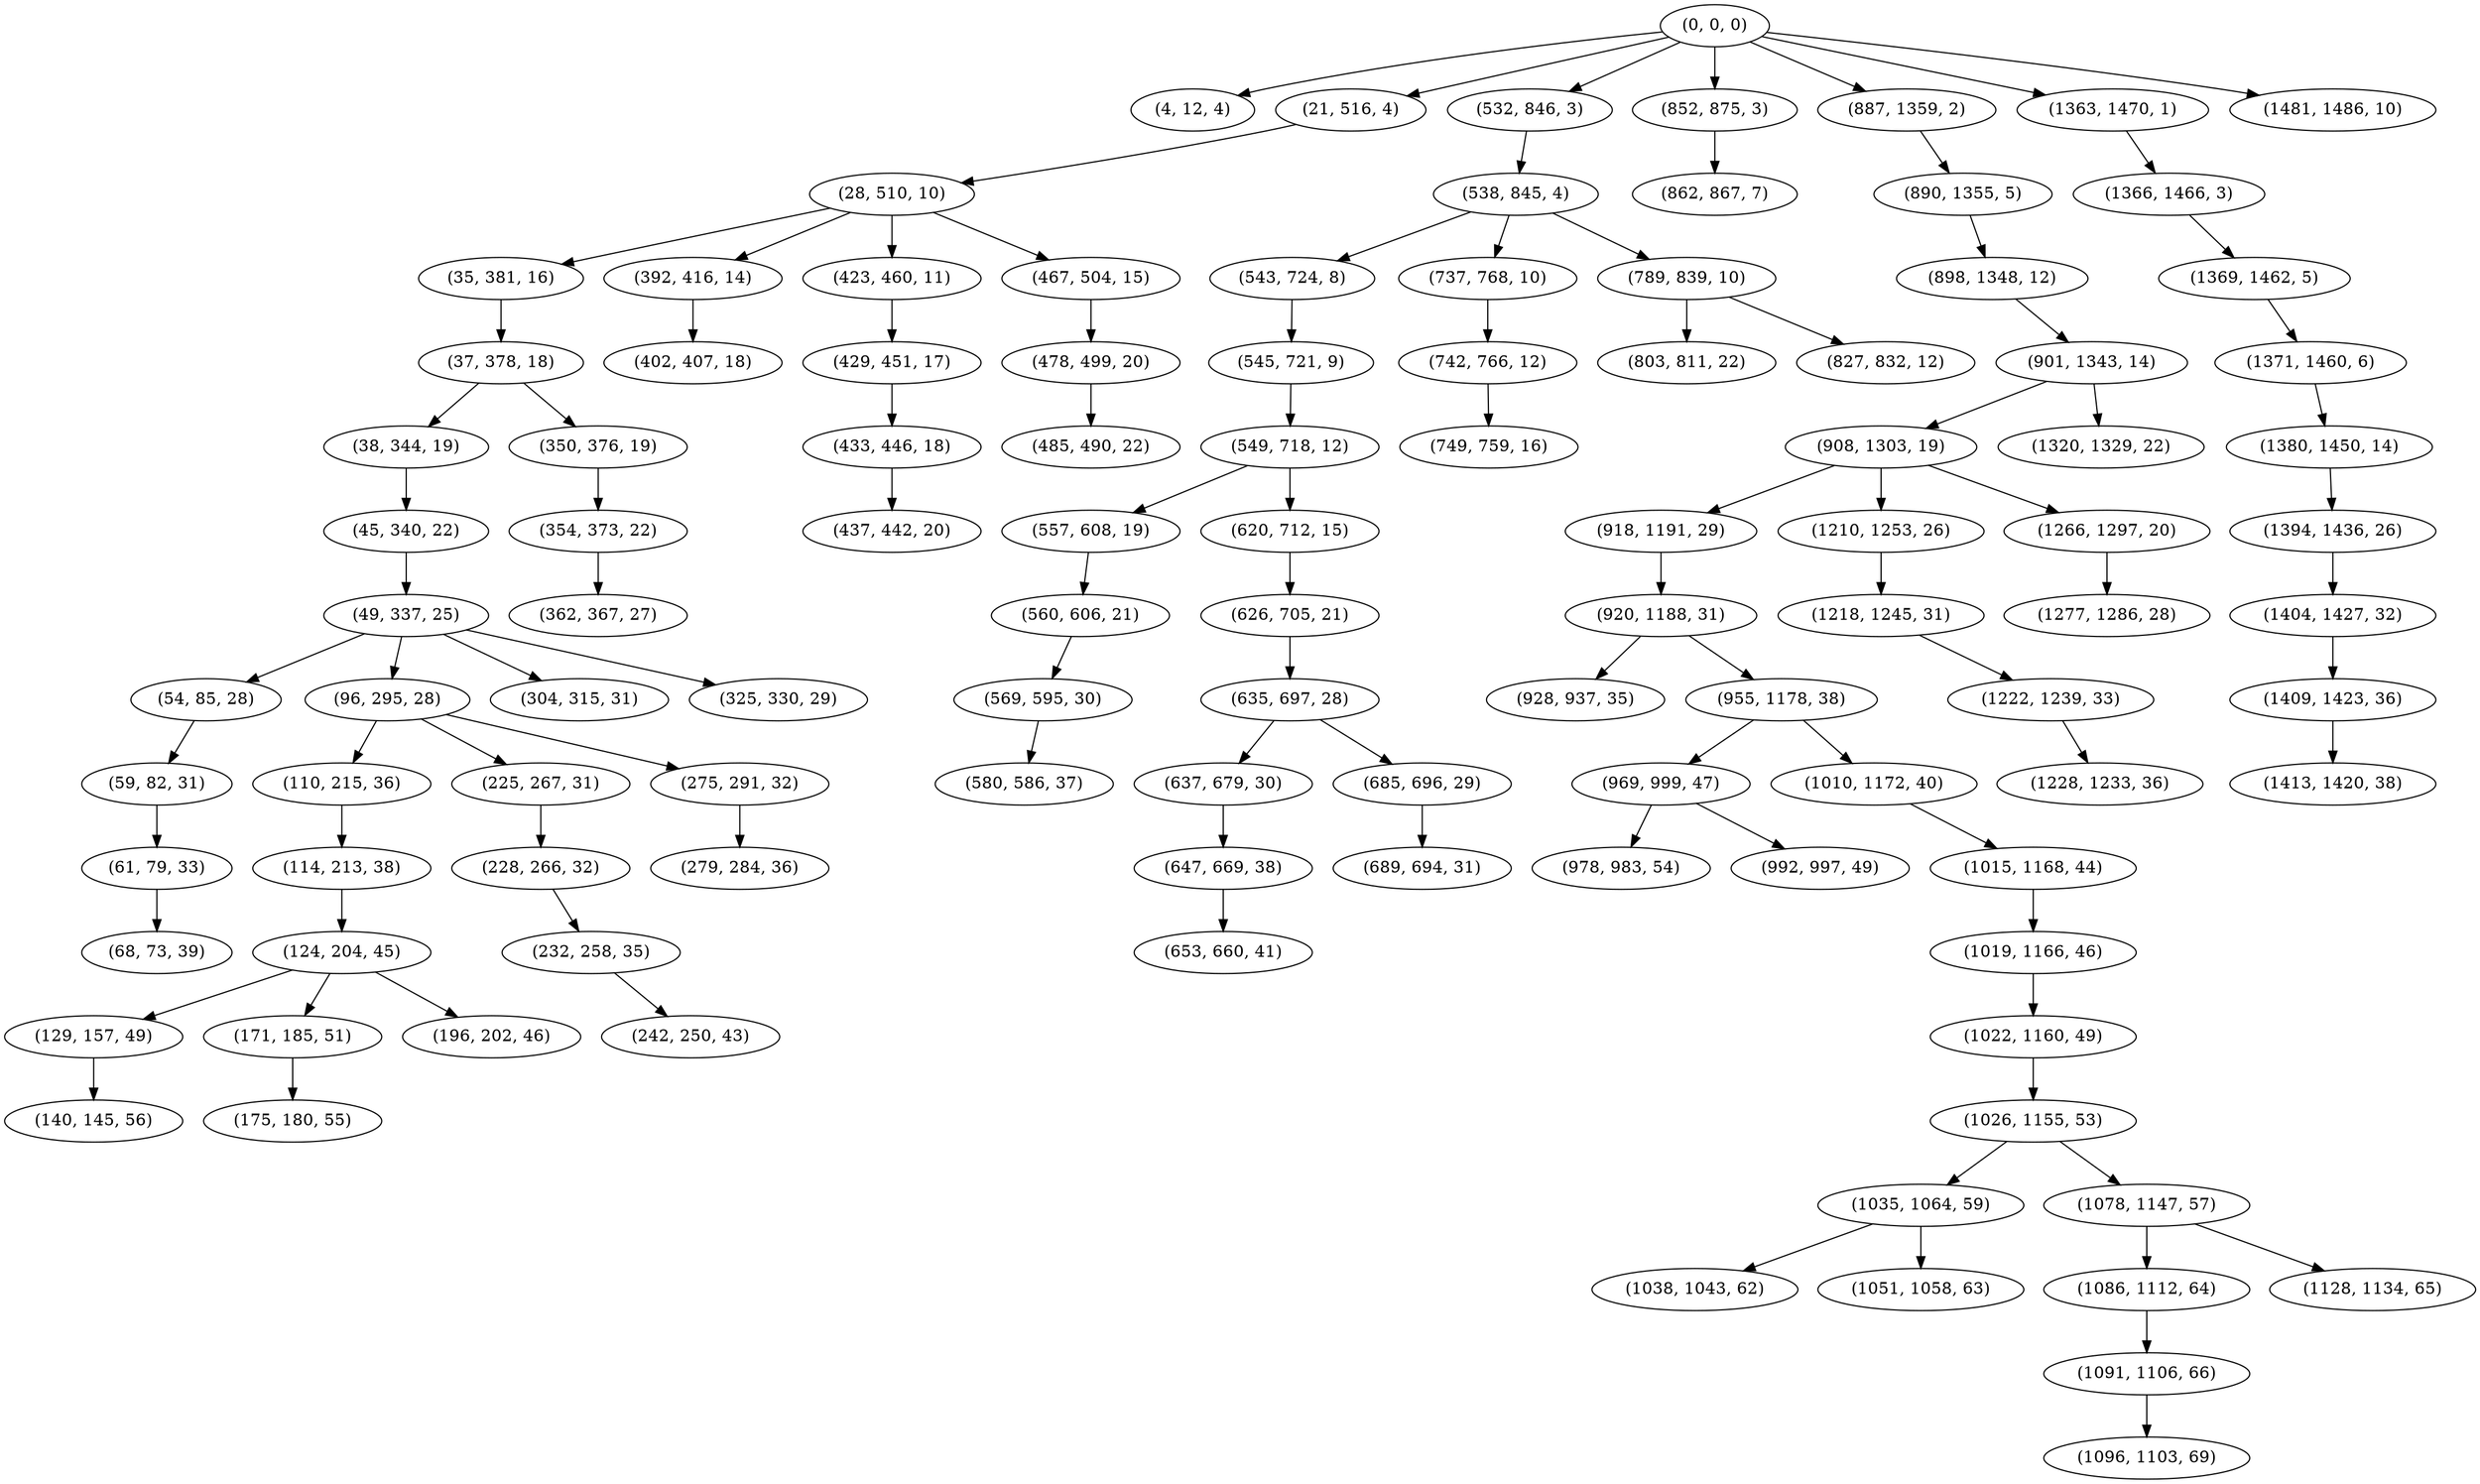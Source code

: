 digraph tree {
    "(0, 0, 0)";
    "(4, 12, 4)";
    "(21, 516, 4)";
    "(28, 510, 10)";
    "(35, 381, 16)";
    "(37, 378, 18)";
    "(38, 344, 19)";
    "(45, 340, 22)";
    "(49, 337, 25)";
    "(54, 85, 28)";
    "(59, 82, 31)";
    "(61, 79, 33)";
    "(68, 73, 39)";
    "(96, 295, 28)";
    "(110, 215, 36)";
    "(114, 213, 38)";
    "(124, 204, 45)";
    "(129, 157, 49)";
    "(140, 145, 56)";
    "(171, 185, 51)";
    "(175, 180, 55)";
    "(196, 202, 46)";
    "(225, 267, 31)";
    "(228, 266, 32)";
    "(232, 258, 35)";
    "(242, 250, 43)";
    "(275, 291, 32)";
    "(279, 284, 36)";
    "(304, 315, 31)";
    "(325, 330, 29)";
    "(350, 376, 19)";
    "(354, 373, 22)";
    "(362, 367, 27)";
    "(392, 416, 14)";
    "(402, 407, 18)";
    "(423, 460, 11)";
    "(429, 451, 17)";
    "(433, 446, 18)";
    "(437, 442, 20)";
    "(467, 504, 15)";
    "(478, 499, 20)";
    "(485, 490, 22)";
    "(532, 846, 3)";
    "(538, 845, 4)";
    "(543, 724, 8)";
    "(545, 721, 9)";
    "(549, 718, 12)";
    "(557, 608, 19)";
    "(560, 606, 21)";
    "(569, 595, 30)";
    "(580, 586, 37)";
    "(620, 712, 15)";
    "(626, 705, 21)";
    "(635, 697, 28)";
    "(637, 679, 30)";
    "(647, 669, 38)";
    "(653, 660, 41)";
    "(685, 696, 29)";
    "(689, 694, 31)";
    "(737, 768, 10)";
    "(742, 766, 12)";
    "(749, 759, 16)";
    "(789, 839, 10)";
    "(803, 811, 22)";
    "(827, 832, 12)";
    "(852, 875, 3)";
    "(862, 867, 7)";
    "(887, 1359, 2)";
    "(890, 1355, 5)";
    "(898, 1348, 12)";
    "(901, 1343, 14)";
    "(908, 1303, 19)";
    "(918, 1191, 29)";
    "(920, 1188, 31)";
    "(928, 937, 35)";
    "(955, 1178, 38)";
    "(969, 999, 47)";
    "(978, 983, 54)";
    "(992, 997, 49)";
    "(1010, 1172, 40)";
    "(1015, 1168, 44)";
    "(1019, 1166, 46)";
    "(1022, 1160, 49)";
    "(1026, 1155, 53)";
    "(1035, 1064, 59)";
    "(1038, 1043, 62)";
    "(1051, 1058, 63)";
    "(1078, 1147, 57)";
    "(1086, 1112, 64)";
    "(1091, 1106, 66)";
    "(1096, 1103, 69)";
    "(1128, 1134, 65)";
    "(1210, 1253, 26)";
    "(1218, 1245, 31)";
    "(1222, 1239, 33)";
    "(1228, 1233, 36)";
    "(1266, 1297, 20)";
    "(1277, 1286, 28)";
    "(1320, 1329, 22)";
    "(1363, 1470, 1)";
    "(1366, 1466, 3)";
    "(1369, 1462, 5)";
    "(1371, 1460, 6)";
    "(1380, 1450, 14)";
    "(1394, 1436, 26)";
    "(1404, 1427, 32)";
    "(1409, 1423, 36)";
    "(1413, 1420, 38)";
    "(1481, 1486, 10)";
    "(0, 0, 0)" -> "(4, 12, 4)";
    "(0, 0, 0)" -> "(21, 516, 4)";
    "(0, 0, 0)" -> "(532, 846, 3)";
    "(0, 0, 0)" -> "(852, 875, 3)";
    "(0, 0, 0)" -> "(887, 1359, 2)";
    "(0, 0, 0)" -> "(1363, 1470, 1)";
    "(0, 0, 0)" -> "(1481, 1486, 10)";
    "(21, 516, 4)" -> "(28, 510, 10)";
    "(28, 510, 10)" -> "(35, 381, 16)";
    "(28, 510, 10)" -> "(392, 416, 14)";
    "(28, 510, 10)" -> "(423, 460, 11)";
    "(28, 510, 10)" -> "(467, 504, 15)";
    "(35, 381, 16)" -> "(37, 378, 18)";
    "(37, 378, 18)" -> "(38, 344, 19)";
    "(37, 378, 18)" -> "(350, 376, 19)";
    "(38, 344, 19)" -> "(45, 340, 22)";
    "(45, 340, 22)" -> "(49, 337, 25)";
    "(49, 337, 25)" -> "(54, 85, 28)";
    "(49, 337, 25)" -> "(96, 295, 28)";
    "(49, 337, 25)" -> "(304, 315, 31)";
    "(49, 337, 25)" -> "(325, 330, 29)";
    "(54, 85, 28)" -> "(59, 82, 31)";
    "(59, 82, 31)" -> "(61, 79, 33)";
    "(61, 79, 33)" -> "(68, 73, 39)";
    "(96, 295, 28)" -> "(110, 215, 36)";
    "(96, 295, 28)" -> "(225, 267, 31)";
    "(96, 295, 28)" -> "(275, 291, 32)";
    "(110, 215, 36)" -> "(114, 213, 38)";
    "(114, 213, 38)" -> "(124, 204, 45)";
    "(124, 204, 45)" -> "(129, 157, 49)";
    "(124, 204, 45)" -> "(171, 185, 51)";
    "(124, 204, 45)" -> "(196, 202, 46)";
    "(129, 157, 49)" -> "(140, 145, 56)";
    "(171, 185, 51)" -> "(175, 180, 55)";
    "(225, 267, 31)" -> "(228, 266, 32)";
    "(228, 266, 32)" -> "(232, 258, 35)";
    "(232, 258, 35)" -> "(242, 250, 43)";
    "(275, 291, 32)" -> "(279, 284, 36)";
    "(350, 376, 19)" -> "(354, 373, 22)";
    "(354, 373, 22)" -> "(362, 367, 27)";
    "(392, 416, 14)" -> "(402, 407, 18)";
    "(423, 460, 11)" -> "(429, 451, 17)";
    "(429, 451, 17)" -> "(433, 446, 18)";
    "(433, 446, 18)" -> "(437, 442, 20)";
    "(467, 504, 15)" -> "(478, 499, 20)";
    "(478, 499, 20)" -> "(485, 490, 22)";
    "(532, 846, 3)" -> "(538, 845, 4)";
    "(538, 845, 4)" -> "(543, 724, 8)";
    "(538, 845, 4)" -> "(737, 768, 10)";
    "(538, 845, 4)" -> "(789, 839, 10)";
    "(543, 724, 8)" -> "(545, 721, 9)";
    "(545, 721, 9)" -> "(549, 718, 12)";
    "(549, 718, 12)" -> "(557, 608, 19)";
    "(549, 718, 12)" -> "(620, 712, 15)";
    "(557, 608, 19)" -> "(560, 606, 21)";
    "(560, 606, 21)" -> "(569, 595, 30)";
    "(569, 595, 30)" -> "(580, 586, 37)";
    "(620, 712, 15)" -> "(626, 705, 21)";
    "(626, 705, 21)" -> "(635, 697, 28)";
    "(635, 697, 28)" -> "(637, 679, 30)";
    "(635, 697, 28)" -> "(685, 696, 29)";
    "(637, 679, 30)" -> "(647, 669, 38)";
    "(647, 669, 38)" -> "(653, 660, 41)";
    "(685, 696, 29)" -> "(689, 694, 31)";
    "(737, 768, 10)" -> "(742, 766, 12)";
    "(742, 766, 12)" -> "(749, 759, 16)";
    "(789, 839, 10)" -> "(803, 811, 22)";
    "(789, 839, 10)" -> "(827, 832, 12)";
    "(852, 875, 3)" -> "(862, 867, 7)";
    "(887, 1359, 2)" -> "(890, 1355, 5)";
    "(890, 1355, 5)" -> "(898, 1348, 12)";
    "(898, 1348, 12)" -> "(901, 1343, 14)";
    "(901, 1343, 14)" -> "(908, 1303, 19)";
    "(901, 1343, 14)" -> "(1320, 1329, 22)";
    "(908, 1303, 19)" -> "(918, 1191, 29)";
    "(908, 1303, 19)" -> "(1210, 1253, 26)";
    "(908, 1303, 19)" -> "(1266, 1297, 20)";
    "(918, 1191, 29)" -> "(920, 1188, 31)";
    "(920, 1188, 31)" -> "(928, 937, 35)";
    "(920, 1188, 31)" -> "(955, 1178, 38)";
    "(955, 1178, 38)" -> "(969, 999, 47)";
    "(955, 1178, 38)" -> "(1010, 1172, 40)";
    "(969, 999, 47)" -> "(978, 983, 54)";
    "(969, 999, 47)" -> "(992, 997, 49)";
    "(1010, 1172, 40)" -> "(1015, 1168, 44)";
    "(1015, 1168, 44)" -> "(1019, 1166, 46)";
    "(1019, 1166, 46)" -> "(1022, 1160, 49)";
    "(1022, 1160, 49)" -> "(1026, 1155, 53)";
    "(1026, 1155, 53)" -> "(1035, 1064, 59)";
    "(1026, 1155, 53)" -> "(1078, 1147, 57)";
    "(1035, 1064, 59)" -> "(1038, 1043, 62)";
    "(1035, 1064, 59)" -> "(1051, 1058, 63)";
    "(1078, 1147, 57)" -> "(1086, 1112, 64)";
    "(1078, 1147, 57)" -> "(1128, 1134, 65)";
    "(1086, 1112, 64)" -> "(1091, 1106, 66)";
    "(1091, 1106, 66)" -> "(1096, 1103, 69)";
    "(1210, 1253, 26)" -> "(1218, 1245, 31)";
    "(1218, 1245, 31)" -> "(1222, 1239, 33)";
    "(1222, 1239, 33)" -> "(1228, 1233, 36)";
    "(1266, 1297, 20)" -> "(1277, 1286, 28)";
    "(1363, 1470, 1)" -> "(1366, 1466, 3)";
    "(1366, 1466, 3)" -> "(1369, 1462, 5)";
    "(1369, 1462, 5)" -> "(1371, 1460, 6)";
    "(1371, 1460, 6)" -> "(1380, 1450, 14)";
    "(1380, 1450, 14)" -> "(1394, 1436, 26)";
    "(1394, 1436, 26)" -> "(1404, 1427, 32)";
    "(1404, 1427, 32)" -> "(1409, 1423, 36)";
    "(1409, 1423, 36)" -> "(1413, 1420, 38)";
}
